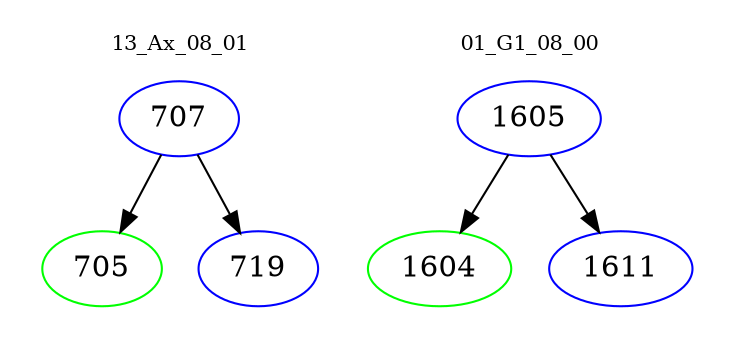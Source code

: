 digraph{
subgraph cluster_0 {
color = white
label = "13_Ax_08_01";
fontsize=10;
T0_707 [label="707", color="blue"]
T0_707 -> T0_705 [color="black"]
T0_705 [label="705", color="green"]
T0_707 -> T0_719 [color="black"]
T0_719 [label="719", color="blue"]
}
subgraph cluster_1 {
color = white
label = "01_G1_08_00";
fontsize=10;
T1_1605 [label="1605", color="blue"]
T1_1605 -> T1_1604 [color="black"]
T1_1604 [label="1604", color="green"]
T1_1605 -> T1_1611 [color="black"]
T1_1611 [label="1611", color="blue"]
}
}
